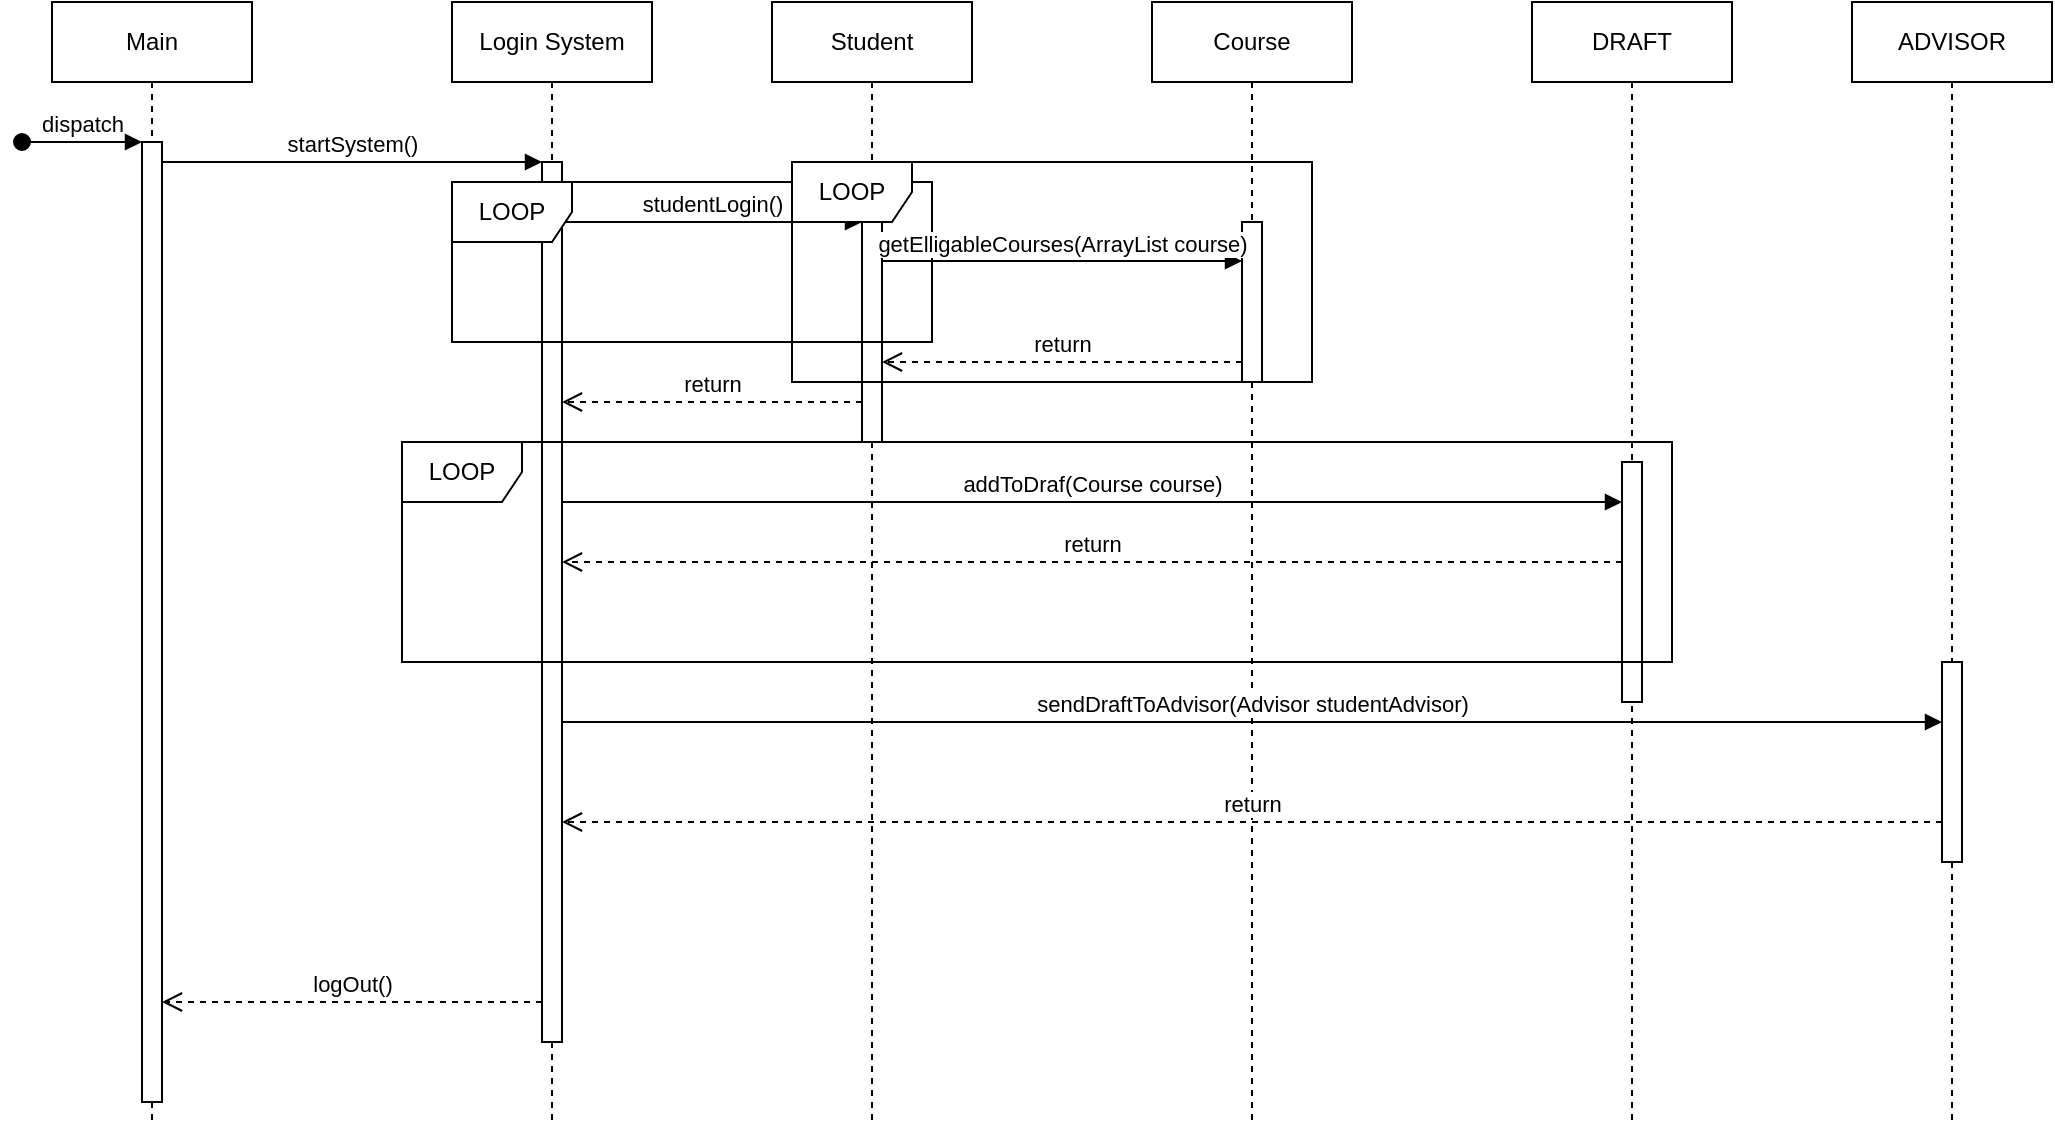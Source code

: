 <mxfile version="22.1.2" type="device">
  <diagram name="Page-1" id="2YBvvXClWsGukQMizWep">
    <mxGraphModel dx="1276" dy="614" grid="1" gridSize="10" guides="1" tooltips="1" connect="1" arrows="1" fold="1" page="1" pageScale="1" pageWidth="850" pageHeight="1100" math="0" shadow="0">
      <root>
        <mxCell id="0" />
        <mxCell id="1" parent="0" />
        <mxCell id="aM9ryv3xv72pqoxQDRHE-1" value="Main" style="shape=umlLifeline;perimeter=lifelinePerimeter;whiteSpace=wrap;html=1;container=0;dropTarget=0;collapsible=0;recursiveResize=0;outlineConnect=0;portConstraint=eastwest;newEdgeStyle={&quot;edgeStyle&quot;:&quot;elbowEdgeStyle&quot;,&quot;elbow&quot;:&quot;vertical&quot;,&quot;curved&quot;:0,&quot;rounded&quot;:0};" parent="1" vertex="1">
          <mxGeometry x="30" y="40" width="100" height="560" as="geometry" />
        </mxCell>
        <mxCell id="aM9ryv3xv72pqoxQDRHE-2" value="" style="html=1;points=[];perimeter=orthogonalPerimeter;outlineConnect=0;targetShapes=umlLifeline;portConstraint=eastwest;newEdgeStyle={&quot;edgeStyle&quot;:&quot;elbowEdgeStyle&quot;,&quot;elbow&quot;:&quot;vertical&quot;,&quot;curved&quot;:0,&quot;rounded&quot;:0};" parent="aM9ryv3xv72pqoxQDRHE-1" vertex="1">
          <mxGeometry x="45" y="70" width="10" height="480" as="geometry" />
        </mxCell>
        <mxCell id="aM9ryv3xv72pqoxQDRHE-3" value="dispatch" style="html=1;verticalAlign=bottom;startArrow=oval;endArrow=block;startSize=8;edgeStyle=elbowEdgeStyle;elbow=vertical;curved=0;rounded=0;" parent="aM9ryv3xv72pqoxQDRHE-1" target="aM9ryv3xv72pqoxQDRHE-2" edge="1">
          <mxGeometry relative="1" as="geometry">
            <mxPoint x="-15" y="70" as="sourcePoint" />
          </mxGeometry>
        </mxCell>
        <mxCell id="aM9ryv3xv72pqoxQDRHE-5" value="Login System" style="shape=umlLifeline;perimeter=lifelinePerimeter;whiteSpace=wrap;html=1;container=0;dropTarget=0;collapsible=0;recursiveResize=0;outlineConnect=0;portConstraint=eastwest;newEdgeStyle={&quot;edgeStyle&quot;:&quot;elbowEdgeStyle&quot;,&quot;elbow&quot;:&quot;vertical&quot;,&quot;curved&quot;:0,&quot;rounded&quot;:0};" parent="1" vertex="1">
          <mxGeometry x="230" y="40" width="100" height="560" as="geometry" />
        </mxCell>
        <mxCell id="aM9ryv3xv72pqoxQDRHE-6" value="" style="html=1;points=[];perimeter=orthogonalPerimeter;outlineConnect=0;targetShapes=umlLifeline;portConstraint=eastwest;newEdgeStyle={&quot;edgeStyle&quot;:&quot;elbowEdgeStyle&quot;,&quot;elbow&quot;:&quot;vertical&quot;,&quot;curved&quot;:0,&quot;rounded&quot;:0};" parent="aM9ryv3xv72pqoxQDRHE-5" vertex="1">
          <mxGeometry x="45" y="80" width="10" height="440" as="geometry" />
        </mxCell>
        <mxCell id="aM9ryv3xv72pqoxQDRHE-7" value="startSystem()" style="html=1;verticalAlign=bottom;endArrow=block;edgeStyle=elbowEdgeStyle;elbow=vertical;curved=0;rounded=0;" parent="1" source="aM9ryv3xv72pqoxQDRHE-2" target="aM9ryv3xv72pqoxQDRHE-6" edge="1">
          <mxGeometry relative="1" as="geometry">
            <mxPoint x="195" y="130" as="sourcePoint" />
            <Array as="points">
              <mxPoint x="180" y="120" />
            </Array>
          </mxGeometry>
        </mxCell>
        <mxCell id="aM9ryv3xv72pqoxQDRHE-8" value="logOut()" style="html=1;verticalAlign=bottom;endArrow=open;dashed=1;endSize=8;edgeStyle=elbowEdgeStyle;elbow=vertical;curved=0;rounded=0;" parent="1" edge="1">
          <mxGeometry relative="1" as="geometry">
            <mxPoint x="85" y="540" as="targetPoint" />
            <Array as="points">
              <mxPoint x="190" y="540" />
            </Array>
            <mxPoint x="275" y="540" as="sourcePoint" />
          </mxGeometry>
        </mxCell>
        <mxCell id="TPfyGf8j681sE8K4rIBw-1" value="Student" style="shape=umlLifeline;perimeter=lifelinePerimeter;whiteSpace=wrap;html=1;container=1;dropTarget=0;collapsible=0;recursiveResize=0;outlineConnect=0;portConstraint=eastwest;newEdgeStyle={&quot;curved&quot;:0,&quot;rounded&quot;:0};" vertex="1" parent="1">
          <mxGeometry x="390" y="40" width="100" height="560" as="geometry" />
        </mxCell>
        <mxCell id="TPfyGf8j681sE8K4rIBw-2" value="" style="html=1;points=[[0,0,0,0,5],[0,1,0,0,-5],[1,0,0,0,5],[1,1,0,0,-5]];perimeter=orthogonalPerimeter;outlineConnect=0;targetShapes=umlLifeline;portConstraint=eastwest;newEdgeStyle={&quot;curved&quot;:0,&quot;rounded&quot;:0};" vertex="1" parent="TPfyGf8j681sE8K4rIBw-1">
          <mxGeometry x="45" y="100" width="10" height="120" as="geometry" />
        </mxCell>
        <mxCell id="TPfyGf8j681sE8K4rIBw-7" value="studentLogin()" style="html=1;verticalAlign=bottom;endArrow=block;curved=0;rounded=0;" edge="1" parent="1">
          <mxGeometry width="80" relative="1" as="geometry">
            <mxPoint x="285" y="150" as="sourcePoint" />
            <mxPoint x="435" y="150" as="targetPoint" />
          </mxGeometry>
        </mxCell>
        <mxCell id="TPfyGf8j681sE8K4rIBw-8" value="LOOP&lt;br&gt;" style="shape=umlFrame;whiteSpace=wrap;html=1;pointerEvents=0;" vertex="1" parent="1">
          <mxGeometry x="230" y="130" width="240" height="80" as="geometry" />
        </mxCell>
        <mxCell id="TPfyGf8j681sE8K4rIBw-9" value="return" style="html=1;verticalAlign=bottom;endArrow=open;dashed=1;endSize=8;curved=0;rounded=0;" edge="1" parent="1">
          <mxGeometry relative="1" as="geometry">
            <mxPoint x="435" y="240" as="sourcePoint" />
            <mxPoint x="285" y="240" as="targetPoint" />
          </mxGeometry>
        </mxCell>
        <mxCell id="TPfyGf8j681sE8K4rIBw-10" value="Course" style="shape=umlLifeline;perimeter=lifelinePerimeter;whiteSpace=wrap;html=1;container=1;dropTarget=0;collapsible=0;recursiveResize=0;outlineConnect=0;portConstraint=eastwest;newEdgeStyle={&quot;curved&quot;:0,&quot;rounded&quot;:0};" vertex="1" parent="1">
          <mxGeometry x="580" y="40" width="100" height="560" as="geometry" />
        </mxCell>
        <mxCell id="TPfyGf8j681sE8K4rIBw-11" value="" style="html=1;points=[[0,0,0,0,5],[0,1,0,0,-5],[1,0,0,0,5],[1,1,0,0,-5]];perimeter=orthogonalPerimeter;outlineConnect=0;targetShapes=umlLifeline;portConstraint=eastwest;newEdgeStyle={&quot;curved&quot;:0,&quot;rounded&quot;:0};" vertex="1" parent="TPfyGf8j681sE8K4rIBw-10">
          <mxGeometry x="45" y="110" width="10" height="80" as="geometry" />
        </mxCell>
        <mxCell id="TPfyGf8j681sE8K4rIBw-13" value="getElligableCourses(ArrayList course)" style="html=1;verticalAlign=bottom;endArrow=block;curved=0;rounded=0;" edge="1" parent="1" target="TPfyGf8j681sE8K4rIBw-11">
          <mxGeometry width="80" relative="1" as="geometry">
            <mxPoint x="445" y="169.5" as="sourcePoint" />
            <mxPoint x="595" y="169.5" as="targetPoint" />
          </mxGeometry>
        </mxCell>
        <mxCell id="TPfyGf8j681sE8K4rIBw-14" value="return" style="html=1;verticalAlign=bottom;endArrow=open;dashed=1;endSize=8;curved=0;rounded=0;" edge="1" parent="1" source="TPfyGf8j681sE8K4rIBw-11">
          <mxGeometry relative="1" as="geometry">
            <mxPoint x="595" y="220" as="sourcePoint" />
            <mxPoint x="445" y="220" as="targetPoint" />
          </mxGeometry>
        </mxCell>
        <mxCell id="TPfyGf8j681sE8K4rIBw-15" value="DRAFT" style="shape=umlLifeline;perimeter=lifelinePerimeter;whiteSpace=wrap;html=1;container=1;dropTarget=0;collapsible=0;recursiveResize=0;outlineConnect=0;portConstraint=eastwest;newEdgeStyle={&quot;curved&quot;:0,&quot;rounded&quot;:0};" vertex="1" parent="1">
          <mxGeometry x="770" y="40" width="100" height="560" as="geometry" />
        </mxCell>
        <mxCell id="TPfyGf8j681sE8K4rIBw-17" value="" style="html=1;points=[[0,0,0,0,5],[0,1,0,0,-5],[1,0,0,0,5],[1,1,0,0,-5]];perimeter=orthogonalPerimeter;outlineConnect=0;targetShapes=umlLifeline;portConstraint=eastwest;newEdgeStyle={&quot;curved&quot;:0,&quot;rounded&quot;:0};" vertex="1" parent="TPfyGf8j681sE8K4rIBw-15">
          <mxGeometry x="45" y="230" width="10" height="120" as="geometry" />
        </mxCell>
        <mxCell id="TPfyGf8j681sE8K4rIBw-16" value="LOOP" style="shape=umlFrame;whiteSpace=wrap;html=1;pointerEvents=0;" vertex="1" parent="1">
          <mxGeometry x="400" y="120" width="260" height="110" as="geometry" />
        </mxCell>
        <mxCell id="TPfyGf8j681sE8K4rIBw-18" value="addToDraf(Course course)" style="html=1;verticalAlign=bottom;endArrow=block;curved=0;rounded=0;" edge="1" parent="1">
          <mxGeometry width="80" relative="1" as="geometry">
            <mxPoint x="285" y="290" as="sourcePoint" />
            <mxPoint x="815" y="290" as="targetPoint" />
          </mxGeometry>
        </mxCell>
        <mxCell id="TPfyGf8j681sE8K4rIBw-19" value="return" style="html=1;verticalAlign=bottom;endArrow=open;dashed=1;endSize=8;curved=0;rounded=0;" edge="1" parent="1">
          <mxGeometry relative="1" as="geometry">
            <mxPoint x="815" y="320" as="sourcePoint" />
            <mxPoint x="285" y="320" as="targetPoint" />
          </mxGeometry>
        </mxCell>
        <mxCell id="TPfyGf8j681sE8K4rIBw-20" value="LOOP" style="shape=umlFrame;whiteSpace=wrap;html=1;pointerEvents=0;" vertex="1" parent="1">
          <mxGeometry x="205" y="260" width="635" height="110" as="geometry" />
        </mxCell>
        <mxCell id="TPfyGf8j681sE8K4rIBw-21" value="ADVISOR" style="shape=umlLifeline;perimeter=lifelinePerimeter;whiteSpace=wrap;html=1;container=1;dropTarget=0;collapsible=0;recursiveResize=0;outlineConnect=0;portConstraint=eastwest;newEdgeStyle={&quot;curved&quot;:0,&quot;rounded&quot;:0};" vertex="1" parent="1">
          <mxGeometry x="930" y="40" width="100" height="560" as="geometry" />
        </mxCell>
        <mxCell id="TPfyGf8j681sE8K4rIBw-22" value="" style="html=1;points=[[0,0,0,0,5],[0,1,0,0,-5],[1,0,0,0,5],[1,1,0,0,-5]];perimeter=orthogonalPerimeter;outlineConnect=0;targetShapes=umlLifeline;portConstraint=eastwest;newEdgeStyle={&quot;curved&quot;:0,&quot;rounded&quot;:0};" vertex="1" parent="TPfyGf8j681sE8K4rIBw-21">
          <mxGeometry x="45" y="330" width="10" height="100" as="geometry" />
        </mxCell>
        <mxCell id="TPfyGf8j681sE8K4rIBw-23" value="sendDraftToAdvisor(Advisor studentAdvisor)" style="html=1;verticalAlign=bottom;endArrow=block;curved=0;rounded=0;" edge="1" parent="1">
          <mxGeometry width="80" relative="1" as="geometry">
            <mxPoint x="285" y="400" as="sourcePoint" />
            <mxPoint x="975" y="400" as="targetPoint" />
          </mxGeometry>
        </mxCell>
        <mxCell id="TPfyGf8j681sE8K4rIBw-25" value="return" style="html=1;verticalAlign=bottom;endArrow=open;dashed=1;endSize=8;curved=0;rounded=0;" edge="1" parent="1">
          <mxGeometry relative="1" as="geometry">
            <mxPoint x="975" y="450" as="sourcePoint" />
            <mxPoint x="285" y="450" as="targetPoint" />
          </mxGeometry>
        </mxCell>
      </root>
    </mxGraphModel>
  </diagram>
</mxfile>
